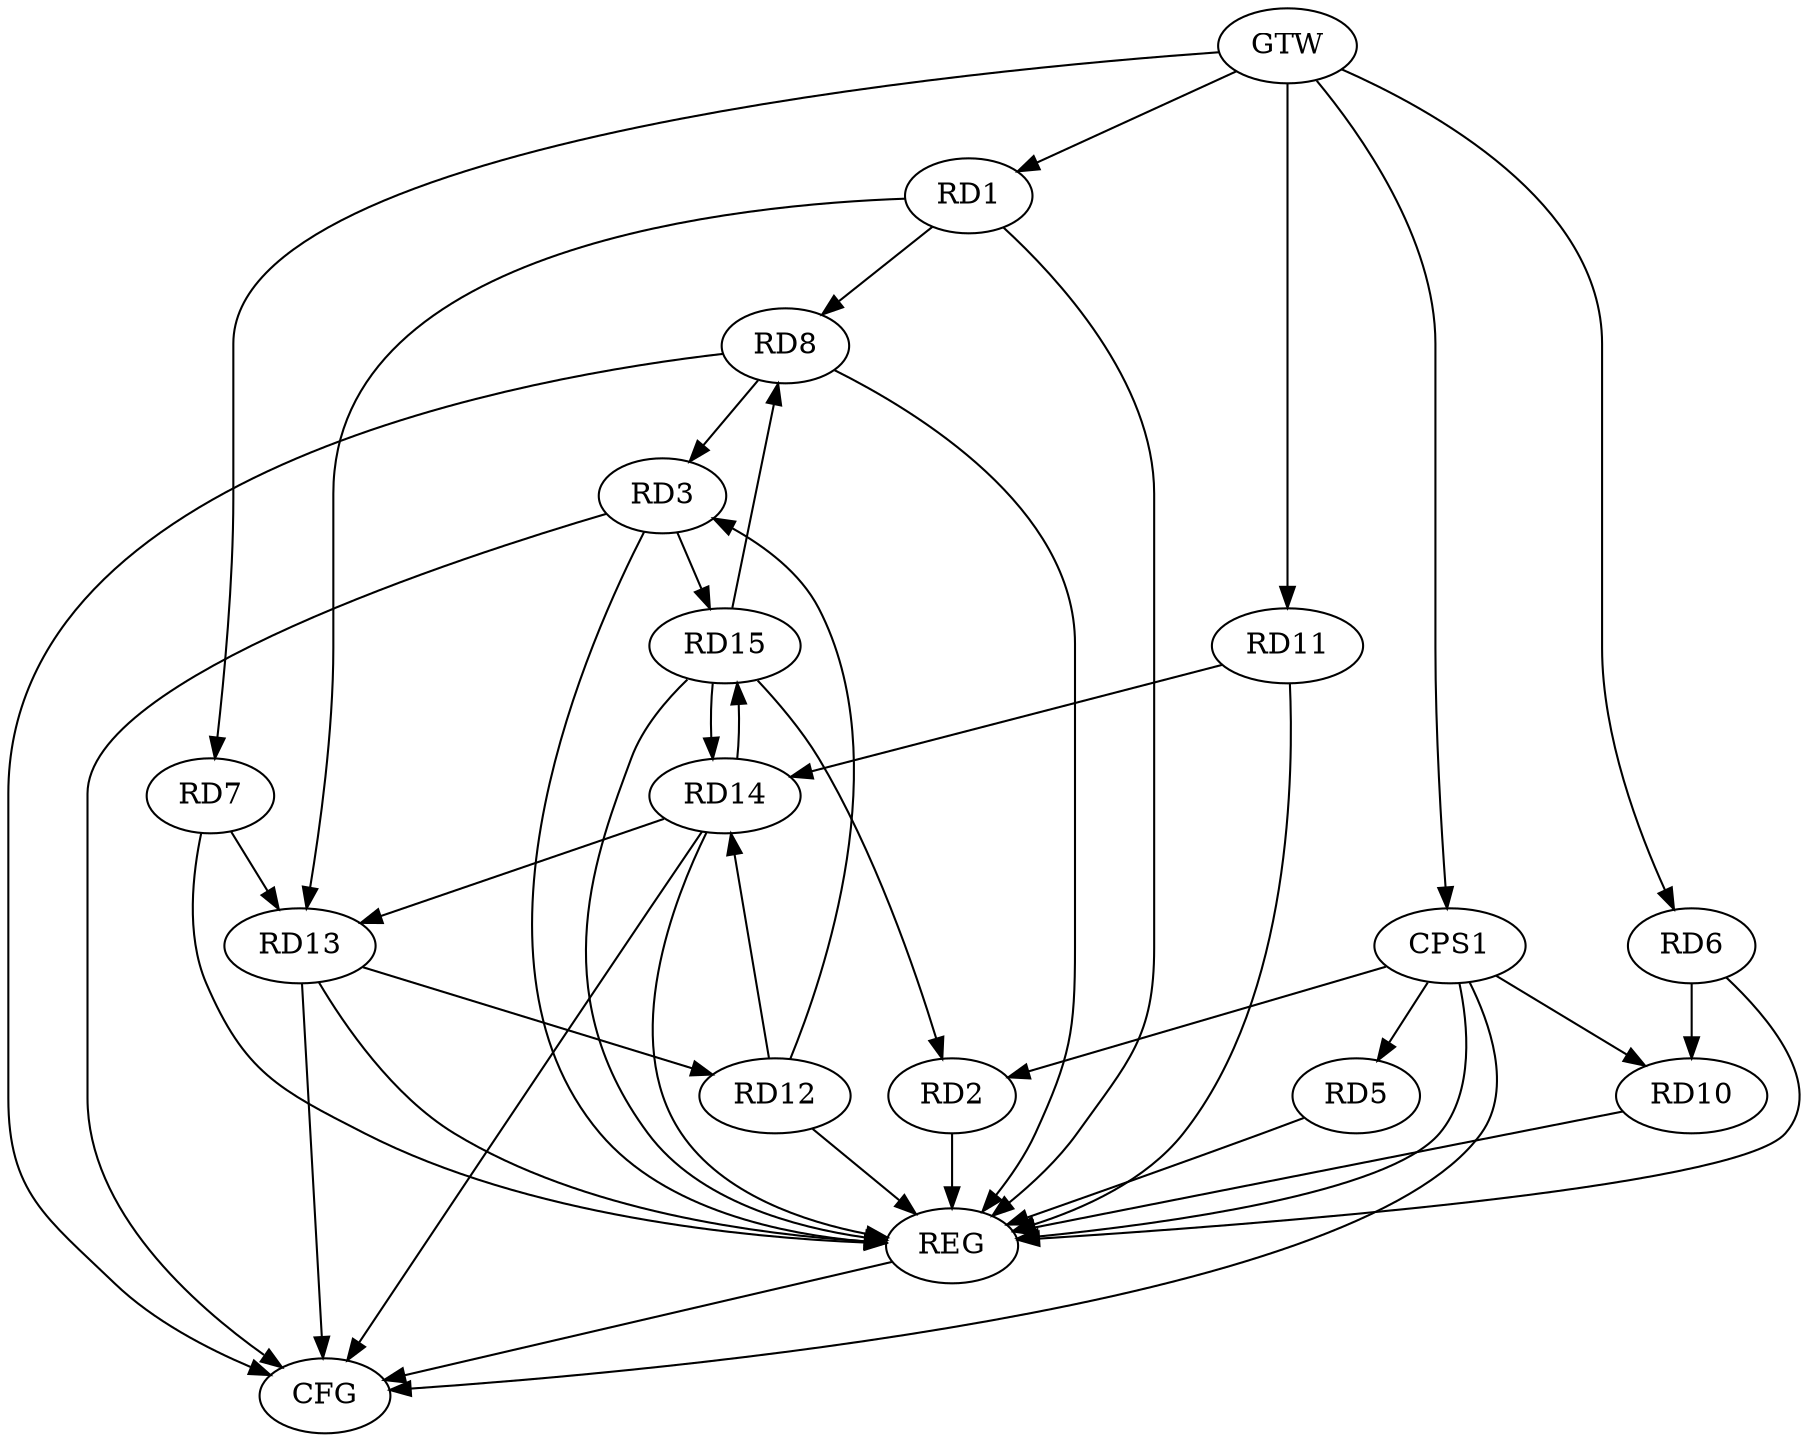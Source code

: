 strict digraph G {
  RD1 [ label="RD1" ];
  RD2 [ label="RD2" ];
  RD3 [ label="RD3" ];
  RD5 [ label="RD5" ];
  RD6 [ label="RD6" ];
  RD7 [ label="RD7" ];
  RD8 [ label="RD8" ];
  RD10 [ label="RD10" ];
  RD11 [ label="RD11" ];
  RD12 [ label="RD12" ];
  RD13 [ label="RD13" ];
  RD14 [ label="RD14" ];
  RD15 [ label="RD15" ];
  CPS1 [ label="CPS1" ];
  GTW [ label="GTW" ];
  REG [ label="REG" ];
  CFG [ label="CFG" ];
  RD1 -> RD8;
  RD1 -> RD13;
  RD15 -> RD2;
  RD8 -> RD3;
  RD12 -> RD3;
  RD3 -> RD15;
  RD6 -> RD10;
  RD7 -> RD13;
  RD15 -> RD8;
  RD11 -> RD14;
  RD13 -> RD12;
  RD12 -> RD14;
  RD15 -> RD14;
  CPS1 -> RD2;
  CPS1 -> RD5;
  CPS1 -> RD10;
  GTW -> RD1;
  GTW -> RD6;
  GTW -> RD7;
  GTW -> RD11;
  GTW -> CPS1;
  RD1 -> REG;
  RD2 -> REG;
  RD3 -> REG;
  RD5 -> REG;
  RD6 -> REG;
  RD7 -> REG;
  RD8 -> REG;
  RD10 -> REG;
  RD11 -> REG;
  RD12 -> REG;
  RD13 -> REG;
  RD14 -> REG;
  RD15 -> REG;
  CPS1 -> REG;
  RD14 -> CFG;
  RD3 -> CFG;
  RD8 -> CFG;
  CPS1 -> CFG;
  RD13 -> CFG;
  REG -> CFG;
  RD14 -> RD15;
  RD14 -> RD13;
}
